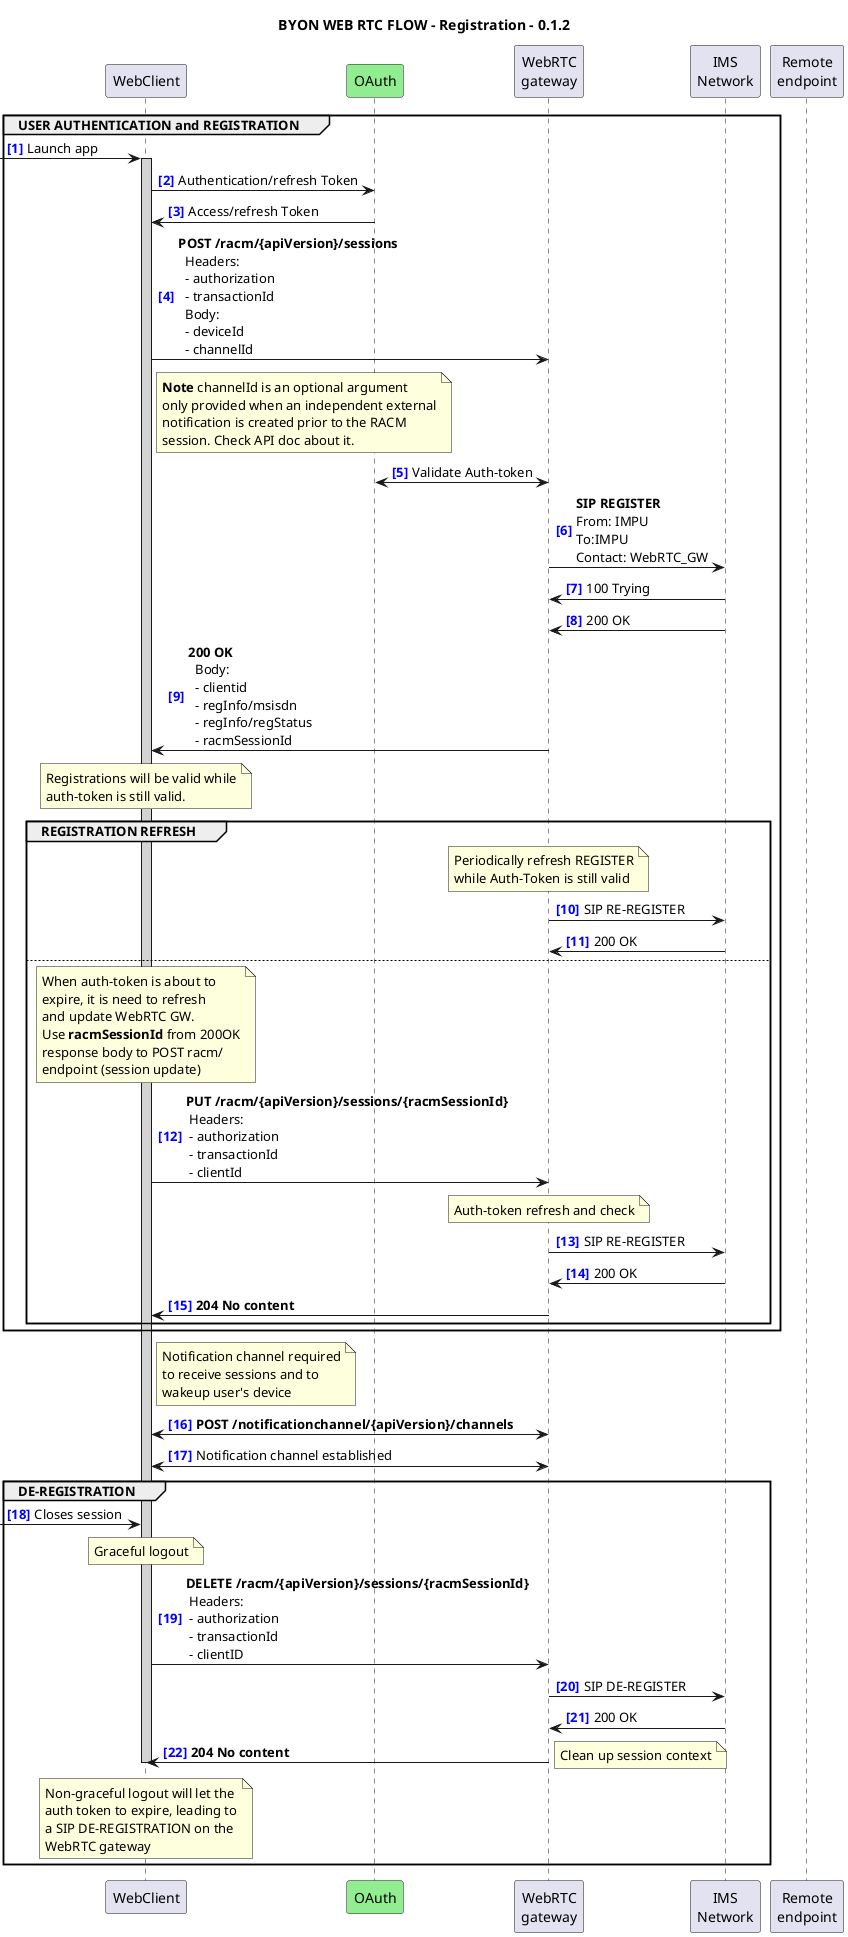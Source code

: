 @startuml BYON Registration 0.1.2

title "BYON WEB RTC FLOW - Registration - 0.1.2"
autonumber "<font color=blue><b>[0]"


participant WebClient
participant OAuth #LightGreen
participant "WebRTC\ngateway" as WebRTC_GW
participant "IMS\nNetwork" as IMS_Network
participant "Remote\nendpoint" as RemoteEndpoint

' --- USER AUTHENTICATION and REGISTRATION
group USER AUTHENTICATION and REGISTRATION

[-> WebClient: Launch app
activate WebClient #LightGray

WebClient -> OAuth: Authentication/refresh Token
OAuth -> WebClient: Access/refresh Token
WebClient -> WebRTC_GW: **POST /racm/{apiVersion}/sessions**\n\
  Headers: \n\
  - authorization \n\
  - transactionId \n\
  Body: \n\
  - deviceId \n\
  - channelId

note right WebClient
  **Note** channelId is an optional argument
  only provided when an independent external
  notification is created prior to the RACM
  session. Check API doc about it.
end note

WebRTC_GW <-> OAuth: Validate Auth-token
WebRTC_GW -> IMS_Network: **SIP REGISTER**\nFrom: IMPU\nTo:IMPU\nContact: WebRTC_GW
IMS_Network -> WebRTC_GW: 100 Trying
IMS_Network -> WebRTC_GW: 200 OK
WebRTC_GW -> WebClient: **200 OK**\n\
  Body:\n\
  - clientid\n\
  - regInfo/msisdn\n\
  - regInfo/regStatus\n\
  - racmSessionId
note over WebClient
  Registrations will be valid while
  auth-token is still valid.
end note

' --- Refreshing of registration
group REGISTRATION REFRESH
  note over WebRTC_GW
   Periodically refresh REGISTER
   while Auth-Token is still valid
  end note
  WebRTC_GW -> IMS_Network: SIP RE-REGISTER
  IMS_Network -> WebRTC_GW: 200 OK

else
note over WebClient
  When auth-token is about to
  expire, it is need to refresh
  and update WebRTC GW.
  Use **racmSessionId** from 200OK
  response body to POST racm/
  endpoint (session update)
end note
WebClient -> WebRTC_GW: **PUT /racm/{apiVersion}/sessions/{racmSessionId}** \n\
 Headers: \n\
 - authorization \n\
 - transactionId \n\
 - clientId

note over WebRTC_GW
  Auth-token refresh and check
end note
WebRTC_GW -> IMS_Network: SIP RE-REGISTER
IMS_Network -> WebRTC_GW: 200 OK
WebRTC_GW -> WebClient: **204 No content**
end
end

note right WebClient
  Notification channel required
  to receive sessions and to
  wakeup user's device
end note

WebClient <-> WebRTC_GW: **POST /notificationchannel/{apiVersion}/channels**
WebClient <-> WebRTC_GW <<wsStyle>>: Notification channel established

' --- DE-REGISTRATION
group DE-REGISTRATION

[-> WebClient: Closes session

note over WebClient
  Graceful logout
end note
WebClient -> WebRTC_GW: **DELETE /racm/{apiVersion}/sessions/{racmSessionId}** \n\
 Headers: \n\
 - authorization \n\
 - transactionId \n\
 - clientID
WebRTC_GW -> IMS_Network: SIP DE-REGISTER
IMS_Network -> WebRTC_GW: 200 OK
WebRTC_GW -> WebClient: **204 No content**
      note right: Clean up session context
      
deactivate WebClient

note over WebClient
  Non-graceful logout will let the
  auth token to expire, leading to
  a SIP DE-REGISTRATION on the
  WebRTC gateway
end note
end 

@enduml
